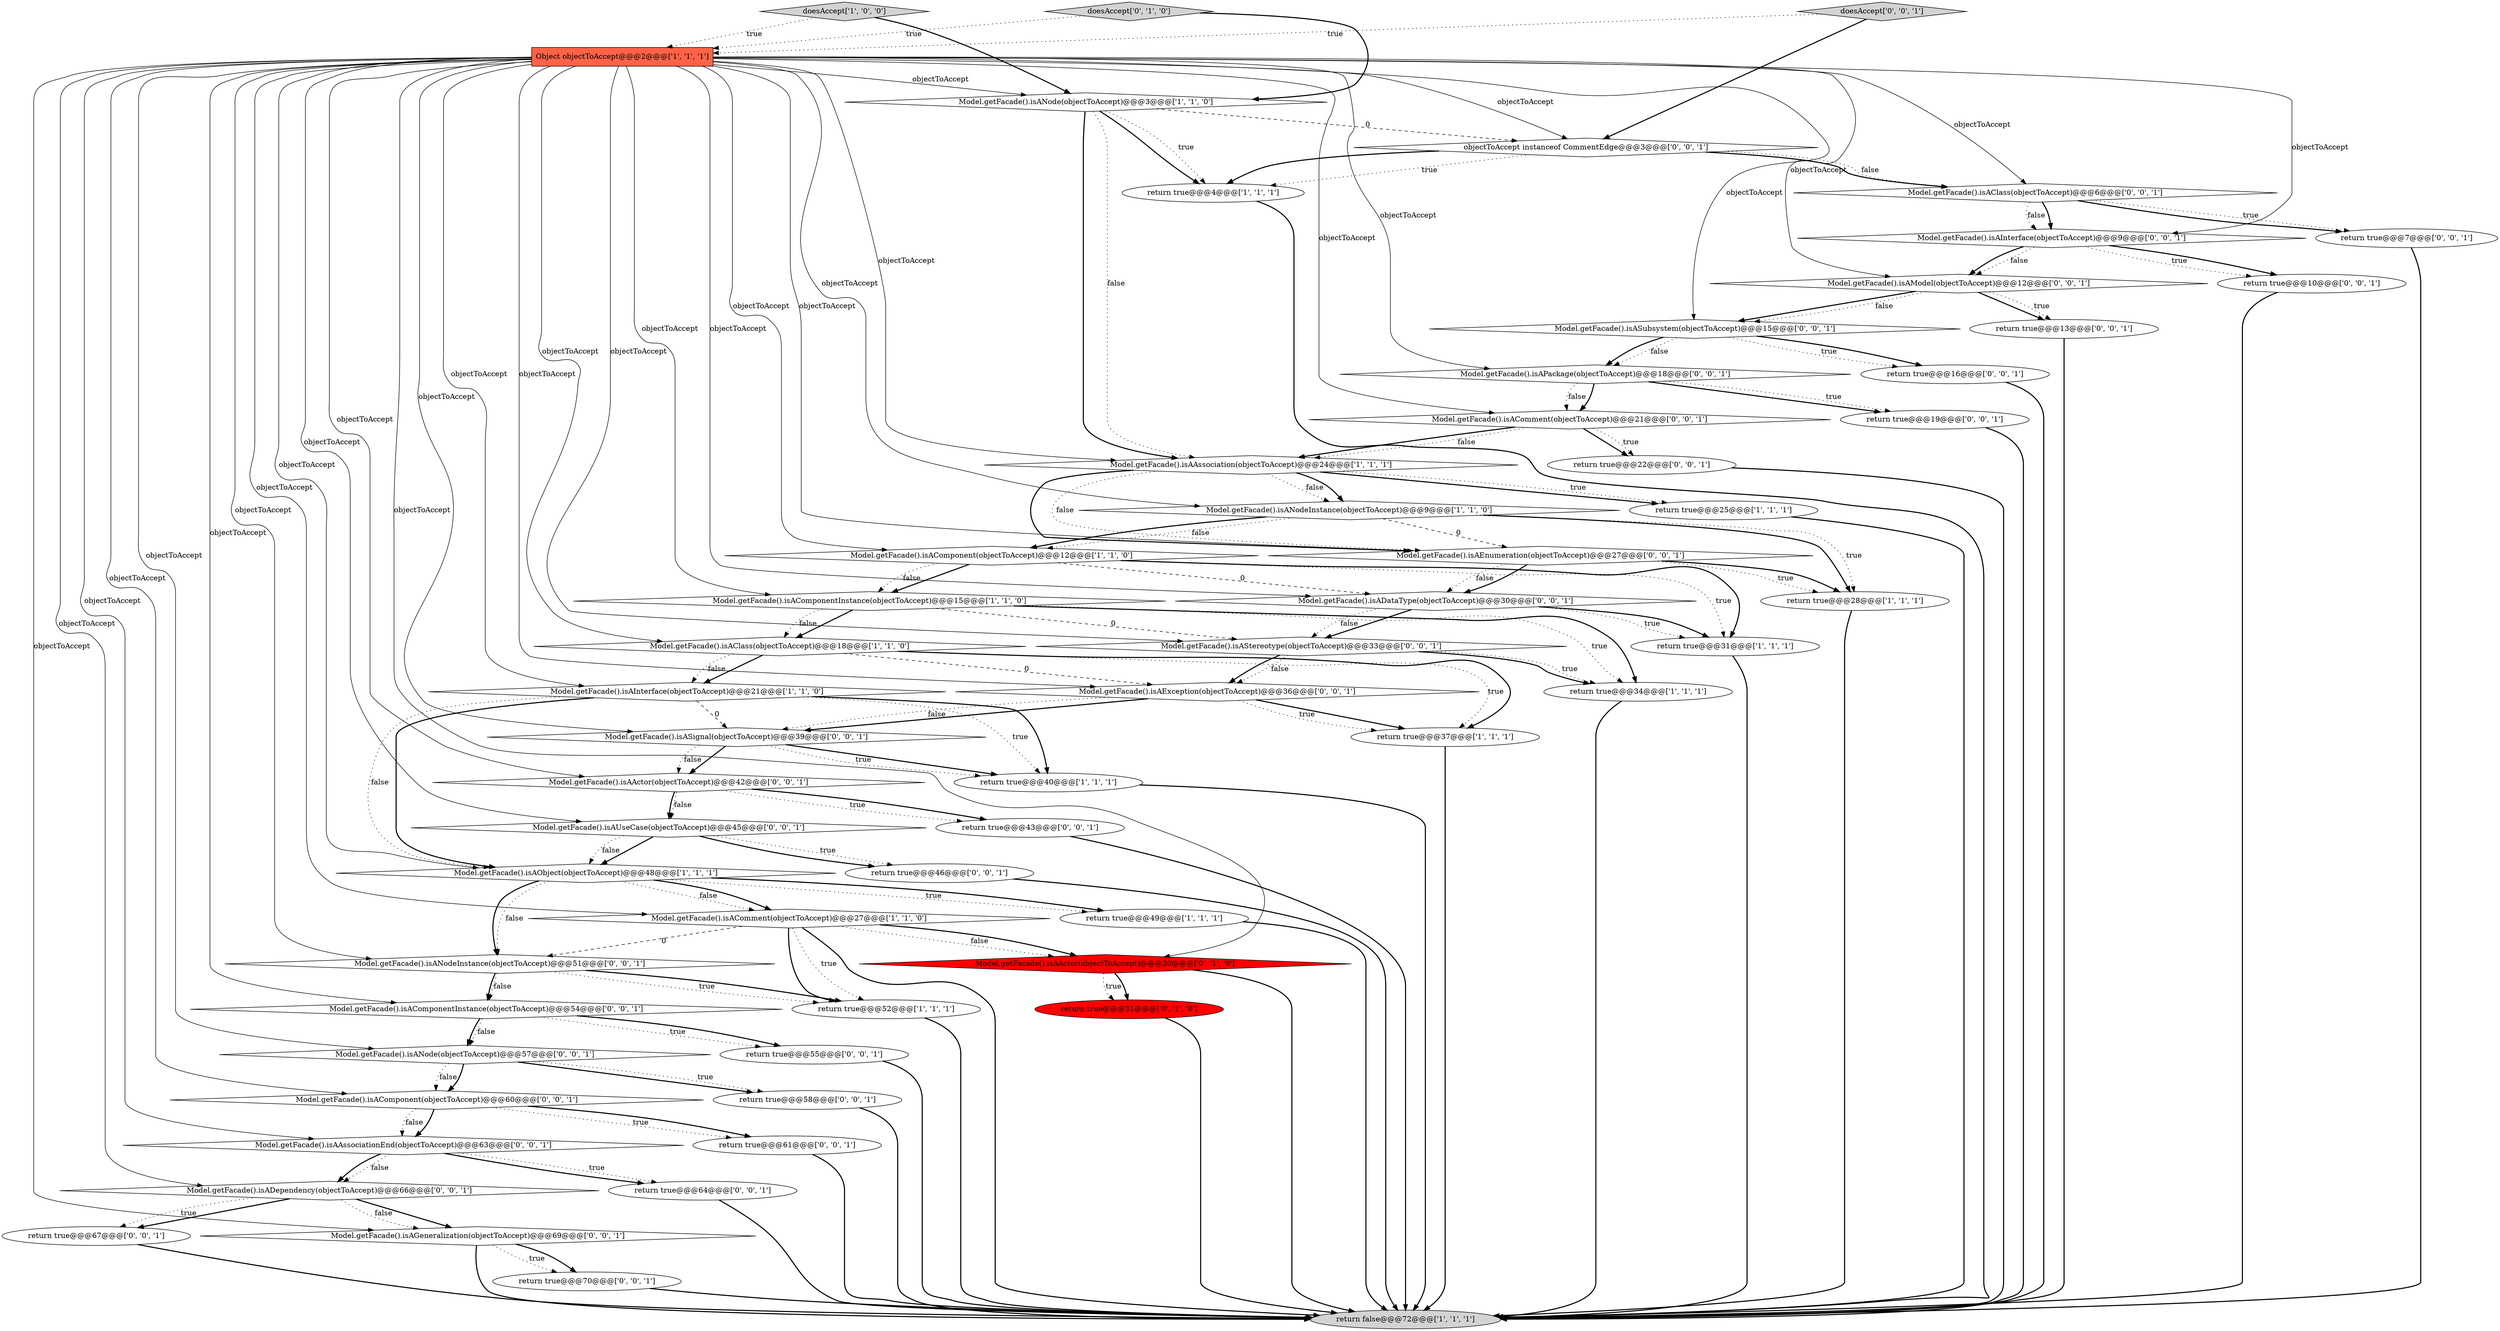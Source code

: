 digraph {
28 [style = filled, label = "Model.getFacade().isAComponent(objectToAccept)@@@60@@@['0', '0', '1']", fillcolor = white, shape = diamond image = "AAA0AAABBB3BBB"];
4 [style = filled, label = "Object objectToAccept@@@2@@@['1', '1', '1']", fillcolor = tomato, shape = box image = "AAA0AAABBB1BBB"];
20 [style = filled, label = "doesAccept['1', '0', '0']", fillcolor = lightgray, shape = diamond image = "AAA0AAABBB1BBB"];
23 [style = filled, label = "doesAccept['0', '1', '0']", fillcolor = lightgray, shape = diamond image = "AAA0AAABBB2BBB"];
26 [style = filled, label = "Model.getFacade().isAEnumeration(objectToAccept)@@@27@@@['0', '0', '1']", fillcolor = white, shape = diamond image = "AAA0AAABBB3BBB"];
41 [style = filled, label = "return true@@@10@@@['0', '0', '1']", fillcolor = white, shape = ellipse image = "AAA0AAABBB3BBB"];
38 [style = filled, label = "return true@@@16@@@['0', '0', '1']", fillcolor = white, shape = ellipse image = "AAA0AAABBB3BBB"];
45 [style = filled, label = "Model.getFacade().isANodeInstance(objectToAccept)@@@51@@@['0', '0', '1']", fillcolor = white, shape = diamond image = "AAA0AAABBB3BBB"];
50 [style = filled, label = "return true@@@43@@@['0', '0', '1']", fillcolor = white, shape = ellipse image = "AAA0AAABBB3BBB"];
17 [style = filled, label = "return true@@@28@@@['1', '1', '1']", fillcolor = white, shape = ellipse image = "AAA0AAABBB1BBB"];
49 [style = filled, label = "return true@@@58@@@['0', '0', '1']", fillcolor = white, shape = ellipse image = "AAA0AAABBB3BBB"];
56 [style = filled, label = "return true@@@46@@@['0', '0', '1']", fillcolor = white, shape = ellipse image = "AAA0AAABBB3BBB"];
32 [style = filled, label = "doesAccept['0', '0', '1']", fillcolor = lightgray, shape = diamond image = "AAA0AAABBB3BBB"];
36 [style = filled, label = "Model.getFacade().isAComment(objectToAccept)@@@21@@@['0', '0', '1']", fillcolor = white, shape = diamond image = "AAA0AAABBB3BBB"];
57 [style = filled, label = "return true@@@19@@@['0', '0', '1']", fillcolor = white, shape = ellipse image = "AAA0AAABBB3BBB"];
8 [style = filled, label = "return true@@@40@@@['1', '1', '1']", fillcolor = white, shape = ellipse image = "AAA0AAABBB1BBB"];
53 [style = filled, label = "Model.getFacade().isAInterface(objectToAccept)@@@9@@@['0', '0', '1']", fillcolor = white, shape = diamond image = "AAA0AAABBB3BBB"];
37 [style = filled, label = "return true@@@67@@@['0', '0', '1']", fillcolor = white, shape = ellipse image = "AAA0AAABBB3BBB"];
52 [style = filled, label = "Model.getFacade().isASignal(objectToAccept)@@@39@@@['0', '0', '1']", fillcolor = white, shape = diamond image = "AAA0AAABBB3BBB"];
25 [style = filled, label = "Model.getFacade().isAClass(objectToAccept)@@@6@@@['0', '0', '1']", fillcolor = white, shape = diamond image = "AAA0AAABBB3BBB"];
27 [style = filled, label = "Model.getFacade().isAActor(objectToAccept)@@@42@@@['0', '0', '1']", fillcolor = white, shape = diamond image = "AAA0AAABBB3BBB"];
59 [style = filled, label = "Model.getFacade().isAAssociationEnd(objectToAccept)@@@63@@@['0', '0', '1']", fillcolor = white, shape = diamond image = "AAA0AAABBB3BBB"];
46 [style = filled, label = "Model.getFacade().isAGeneralization(objectToAccept)@@@69@@@['0', '0', '1']", fillcolor = white, shape = diamond image = "AAA0AAABBB3BBB"];
7 [style = filled, label = "Model.getFacade().isAComponent(objectToAccept)@@@12@@@['1', '1', '0']", fillcolor = white, shape = diamond image = "AAA0AAABBB1BBB"];
39 [style = filled, label = "return true@@@70@@@['0', '0', '1']", fillcolor = white, shape = ellipse image = "AAA0AAABBB3BBB"];
44 [style = filled, label = "Model.getFacade().isAUseCase(objectToAccept)@@@45@@@['0', '0', '1']", fillcolor = white, shape = diamond image = "AAA0AAABBB3BBB"];
43 [style = filled, label = "Model.getFacade().isAComponentInstance(objectToAccept)@@@54@@@['0', '0', '1']", fillcolor = white, shape = diamond image = "AAA0AAABBB3BBB"];
1 [style = filled, label = "return true@@@49@@@['1', '1', '1']", fillcolor = white, shape = ellipse image = "AAA0AAABBB1BBB"];
21 [style = filled, label = "return true@@@31@@@['0', '1', '0']", fillcolor = red, shape = ellipse image = "AAA1AAABBB2BBB"];
54 [style = filled, label = "Model.getFacade().isADataType(objectToAccept)@@@30@@@['0', '0', '1']", fillcolor = white, shape = diamond image = "AAA0AAABBB3BBB"];
15 [style = filled, label = "return true@@@31@@@['1', '1', '1']", fillcolor = white, shape = ellipse image = "AAA0AAABBB1BBB"];
12 [style = filled, label = "return true@@@34@@@['1', '1', '1']", fillcolor = white, shape = ellipse image = "AAA0AAABBB1BBB"];
22 [style = filled, label = "Model.getFacade().isAActor(objectToAccept)@@@30@@@['0', '1', '0']", fillcolor = red, shape = diamond image = "AAA1AAABBB2BBB"];
58 [style = filled, label = "return true@@@61@@@['0', '0', '1']", fillcolor = white, shape = ellipse image = "AAA0AAABBB3BBB"];
31 [style = filled, label = "Model.getFacade().isAModel(objectToAccept)@@@12@@@['0', '0', '1']", fillcolor = white, shape = diamond image = "AAA0AAABBB3BBB"];
5 [style = filled, label = "Model.getFacade().isAClass(objectToAccept)@@@18@@@['1', '1', '0']", fillcolor = white, shape = diamond image = "AAA0AAABBB1BBB"];
18 [style = filled, label = "Model.getFacade().isANode(objectToAccept)@@@3@@@['1', '1', '0']", fillcolor = white, shape = diamond image = "AAA0AAABBB1BBB"];
29 [style = filled, label = "Model.getFacade().isADependency(objectToAccept)@@@66@@@['0', '0', '1']", fillcolor = white, shape = diamond image = "AAA0AAABBB3BBB"];
34 [style = filled, label = "Model.getFacade().isAPackage(objectToAccept)@@@18@@@['0', '0', '1']", fillcolor = white, shape = diamond image = "AAA0AAABBB3BBB"];
10 [style = filled, label = "Model.getFacade().isANodeInstance(objectToAccept)@@@9@@@['1', '1', '0']", fillcolor = white, shape = diamond image = "AAA0AAABBB1BBB"];
24 [style = filled, label = "objectToAccept instanceof CommentEdge@@@3@@@['0', '0', '1']", fillcolor = white, shape = diamond image = "AAA0AAABBB3BBB"];
40 [style = filled, label = "Model.getFacade().isANode(objectToAccept)@@@57@@@['0', '0', '1']", fillcolor = white, shape = diamond image = "AAA0AAABBB3BBB"];
14 [style = filled, label = "return true@@@25@@@['1', '1', '1']", fillcolor = white, shape = ellipse image = "AAA0AAABBB1BBB"];
13 [style = filled, label = "return true@@@52@@@['1', '1', '1']", fillcolor = white, shape = ellipse image = "AAA0AAABBB1BBB"];
35 [style = filled, label = "return true@@@55@@@['0', '0', '1']", fillcolor = white, shape = ellipse image = "AAA0AAABBB3BBB"];
55 [style = filled, label = "Model.getFacade().isAStereotype(objectToAccept)@@@33@@@['0', '0', '1']", fillcolor = white, shape = diamond image = "AAA0AAABBB3BBB"];
19 [style = filled, label = "Model.getFacade().isAComment(objectToAccept)@@@27@@@['1', '1', '0']", fillcolor = white, shape = diamond image = "AAA0AAABBB1BBB"];
47 [style = filled, label = "Model.getFacade().isASubsystem(objectToAccept)@@@15@@@['0', '0', '1']", fillcolor = white, shape = diamond image = "AAA0AAABBB3BBB"];
30 [style = filled, label = "Model.getFacade().isAException(objectToAccept)@@@36@@@['0', '0', '1']", fillcolor = white, shape = diamond image = "AAA0AAABBB3BBB"];
2 [style = filled, label = "Model.getFacade().isAAssociation(objectToAccept)@@@24@@@['1', '1', '1']", fillcolor = white, shape = diamond image = "AAA0AAABBB1BBB"];
16 [style = filled, label = "Model.getFacade().isAObject(objectToAccept)@@@48@@@['1', '1', '1']", fillcolor = white, shape = diamond image = "AAA0AAABBB1BBB"];
0 [style = filled, label = "return true@@@4@@@['1', '1', '1']", fillcolor = white, shape = ellipse image = "AAA0AAABBB1BBB"];
9 [style = filled, label = "return false@@@72@@@['1', '1', '1']", fillcolor = lightgray, shape = ellipse image = "AAA0AAABBB1BBB"];
33 [style = filled, label = "return true@@@7@@@['0', '0', '1']", fillcolor = white, shape = ellipse image = "AAA0AAABBB3BBB"];
3 [style = filled, label = "Model.getFacade().isAInterface(objectToAccept)@@@21@@@['1', '1', '0']", fillcolor = white, shape = diamond image = "AAA0AAABBB1BBB"];
51 [style = filled, label = "return true@@@13@@@['0', '0', '1']", fillcolor = white, shape = ellipse image = "AAA0AAABBB3BBB"];
6 [style = filled, label = "return true@@@37@@@['1', '1', '1']", fillcolor = white, shape = ellipse image = "AAA0AAABBB1BBB"];
42 [style = filled, label = "return true@@@22@@@['0', '0', '1']", fillcolor = white, shape = ellipse image = "AAA0AAABBB3BBB"];
48 [style = filled, label = "return true@@@64@@@['0', '0', '1']", fillcolor = white, shape = ellipse image = "AAA0AAABBB3BBB"];
11 [style = filled, label = "Model.getFacade().isAComponentInstance(objectToAccept)@@@15@@@['1', '1', '0']", fillcolor = white, shape = diamond image = "AAA0AAABBB1BBB"];
10->7 [style = dotted, label="false"];
5->3 [style = bold, label=""];
54->55 [style = bold, label=""];
52->8 [style = bold, label=""];
2->26 [style = bold, label=""];
40->49 [style = bold, label=""];
53->41 [style = dotted, label="true"];
16->19 [style = dotted, label="false"];
25->33 [style = bold, label=""];
52->27 [style = bold, label=""];
43->35 [style = dotted, label="true"];
39->9 [style = bold, label=""];
30->52 [style = bold, label=""];
17->9 [style = bold, label=""];
27->44 [style = bold, label=""];
11->12 [style = dotted, label="true"];
42->9 [style = bold, label=""];
4->28 [style = solid, label="objectToAccept"];
4->44 [style = solid, label="objectToAccept"];
25->53 [style = bold, label=""];
41->9 [style = bold, label=""];
10->17 [style = bold, label=""];
3->16 [style = bold, label=""];
4->3 [style = solid, label="objectToAccept"];
30->6 [style = bold, label=""];
12->9 [style = bold, label=""];
4->2 [style = solid, label="objectToAccept"];
53->31 [style = dotted, label="false"];
58->9 [style = bold, label=""];
37->9 [style = bold, label=""];
43->40 [style = bold, label=""];
23->4 [style = dotted, label="true"];
4->10 [style = solid, label="objectToAccept"];
4->36 [style = solid, label="objectToAccept"];
43->40 [style = dotted, label="false"];
45->43 [style = bold, label=""];
19->9 [style = bold, label=""];
52->8 [style = dotted, label="true"];
43->35 [style = bold, label=""];
36->2 [style = bold, label=""];
59->29 [style = dotted, label="false"];
4->22 [style = solid, label="objectToAccept"];
2->14 [style = bold, label=""];
53->41 [style = bold, label=""];
16->45 [style = dotted, label="false"];
29->46 [style = bold, label=""];
55->30 [style = dotted, label="false"];
14->9 [style = bold, label=""];
47->34 [style = bold, label=""];
52->27 [style = dotted, label="false"];
26->54 [style = dotted, label="false"];
4->59 [style = solid, label="objectToAccept"];
18->0 [style = bold, label=""];
55->12 [style = bold, label=""];
40->49 [style = dotted, label="true"];
4->11 [style = solid, label="objectToAccept"];
4->30 [style = solid, label="objectToAccept"];
7->11 [style = bold, label=""];
44->56 [style = dotted, label="true"];
4->5 [style = solid, label="objectToAccept"];
26->17 [style = bold, label=""];
54->55 [style = dotted, label="false"];
4->18 [style = solid, label="objectToAccept"];
16->45 [style = bold, label=""];
24->0 [style = bold, label=""];
4->31 [style = solid, label="objectToAccept"];
55->12 [style = dotted, label="true"];
22->9 [style = bold, label=""];
30->6 [style = dotted, label="true"];
5->6 [style = dotted, label="true"];
11->12 [style = bold, label=""];
7->11 [style = dotted, label="false"];
4->45 [style = solid, label="objectToAccept"];
40->28 [style = dotted, label="false"];
46->39 [style = bold, label=""];
19->45 [style = dashed, label="0"];
16->19 [style = bold, label=""];
7->54 [style = dashed, label="0"];
10->7 [style = bold, label=""];
56->9 [style = bold, label=""];
20->18 [style = bold, label=""];
2->26 [style = dotted, label="false"];
21->9 [style = bold, label=""];
45->43 [style = dotted, label="false"];
4->24 [style = solid, label="objectToAccept"];
4->53 [style = solid, label="objectToAccept"];
18->2 [style = dotted, label="false"];
16->1 [style = dotted, label="true"];
5->6 [style = bold, label=""];
19->13 [style = bold, label=""];
31->51 [style = bold, label=""];
15->9 [style = bold, label=""];
44->16 [style = bold, label=""];
4->40 [style = solid, label="objectToAccept"];
34->36 [style = bold, label=""];
24->0 [style = dotted, label="true"];
4->29 [style = solid, label="objectToAccept"];
5->3 [style = dotted, label="false"];
18->0 [style = dotted, label="true"];
4->43 [style = solid, label="objectToAccept"];
31->47 [style = bold, label=""];
47->38 [style = dotted, label="true"];
28->59 [style = bold, label=""];
19->22 [style = bold, label=""];
59->48 [style = bold, label=""];
44->16 [style = dotted, label="false"];
36->42 [style = bold, label=""];
4->19 [style = solid, label="objectToAccept"];
5->30 [style = dashed, label="0"];
19->22 [style = dotted, label="false"];
34->57 [style = bold, label=""];
4->47 [style = solid, label="objectToAccept"];
22->21 [style = dotted, label="true"];
24->25 [style = dotted, label="false"];
34->36 [style = dotted, label="false"];
44->56 [style = bold, label=""];
46->9 [style = bold, label=""];
32->4 [style = dotted, label="true"];
35->9 [style = bold, label=""];
51->9 [style = bold, label=""];
59->48 [style = dotted, label="true"];
38->9 [style = bold, label=""];
4->26 [style = solid, label="objectToAccept"];
4->52 [style = solid, label="objectToAccept"];
29->37 [style = bold, label=""];
2->10 [style = dotted, label="false"];
28->58 [style = dotted, label="true"];
2->10 [style = bold, label=""];
54->15 [style = bold, label=""];
7->15 [style = dotted, label="true"];
1->9 [style = bold, label=""];
10->17 [style = dotted, label="true"];
45->13 [style = dotted, label="true"];
11->5 [style = bold, label=""];
29->46 [style = dotted, label="false"];
55->30 [style = bold, label=""];
26->54 [style = bold, label=""];
16->1 [style = bold, label=""];
20->4 [style = dotted, label="true"];
24->25 [style = bold, label=""];
26->17 [style = dotted, label="true"];
3->8 [style = bold, label=""];
54->15 [style = dotted, label="true"];
57->9 [style = bold, label=""];
27->50 [style = dotted, label="true"];
7->15 [style = bold, label=""];
2->14 [style = dotted, label="true"];
11->5 [style = dotted, label="false"];
13->9 [style = bold, label=""];
4->7 [style = solid, label="objectToAccept"];
11->55 [style = dashed, label="0"];
31->51 [style = dotted, label="true"];
3->16 [style = dotted, label="false"];
23->18 [style = bold, label=""];
25->53 [style = dotted, label="false"];
28->58 [style = bold, label=""];
4->16 [style = solid, label="objectToAccept"];
18->24 [style = dashed, label="0"];
3->52 [style = dashed, label="0"];
25->33 [style = dotted, label="true"];
4->34 [style = solid, label="objectToAccept"];
0->9 [style = bold, label=""];
50->9 [style = bold, label=""];
28->59 [style = dotted, label="false"];
4->55 [style = solid, label="objectToAccept"];
22->21 [style = bold, label=""];
48->9 [style = bold, label=""];
34->57 [style = dotted, label="true"];
19->13 [style = dotted, label="true"];
4->27 [style = solid, label="objectToAccept"];
36->42 [style = dotted, label="true"];
45->13 [style = bold, label=""];
40->28 [style = bold, label=""];
29->37 [style = dotted, label="true"];
18->2 [style = bold, label=""];
33->9 [style = bold, label=""];
53->31 [style = bold, label=""];
47->38 [style = bold, label=""];
4->46 [style = solid, label="objectToAccept"];
10->26 [style = dashed, label="0"];
59->29 [style = bold, label=""];
4->25 [style = solid, label="objectToAccept"];
47->34 [style = dotted, label="false"];
27->50 [style = bold, label=""];
27->44 [style = dotted, label="false"];
8->9 [style = bold, label=""];
46->39 [style = dotted, label="true"];
30->52 [style = dotted, label="false"];
4->54 [style = solid, label="objectToAccept"];
36->2 [style = dotted, label="false"];
6->9 [style = bold, label=""];
3->8 [style = dotted, label="true"];
49->9 [style = bold, label=""];
32->24 [style = bold, label=""];
31->47 [style = dotted, label="false"];
}
